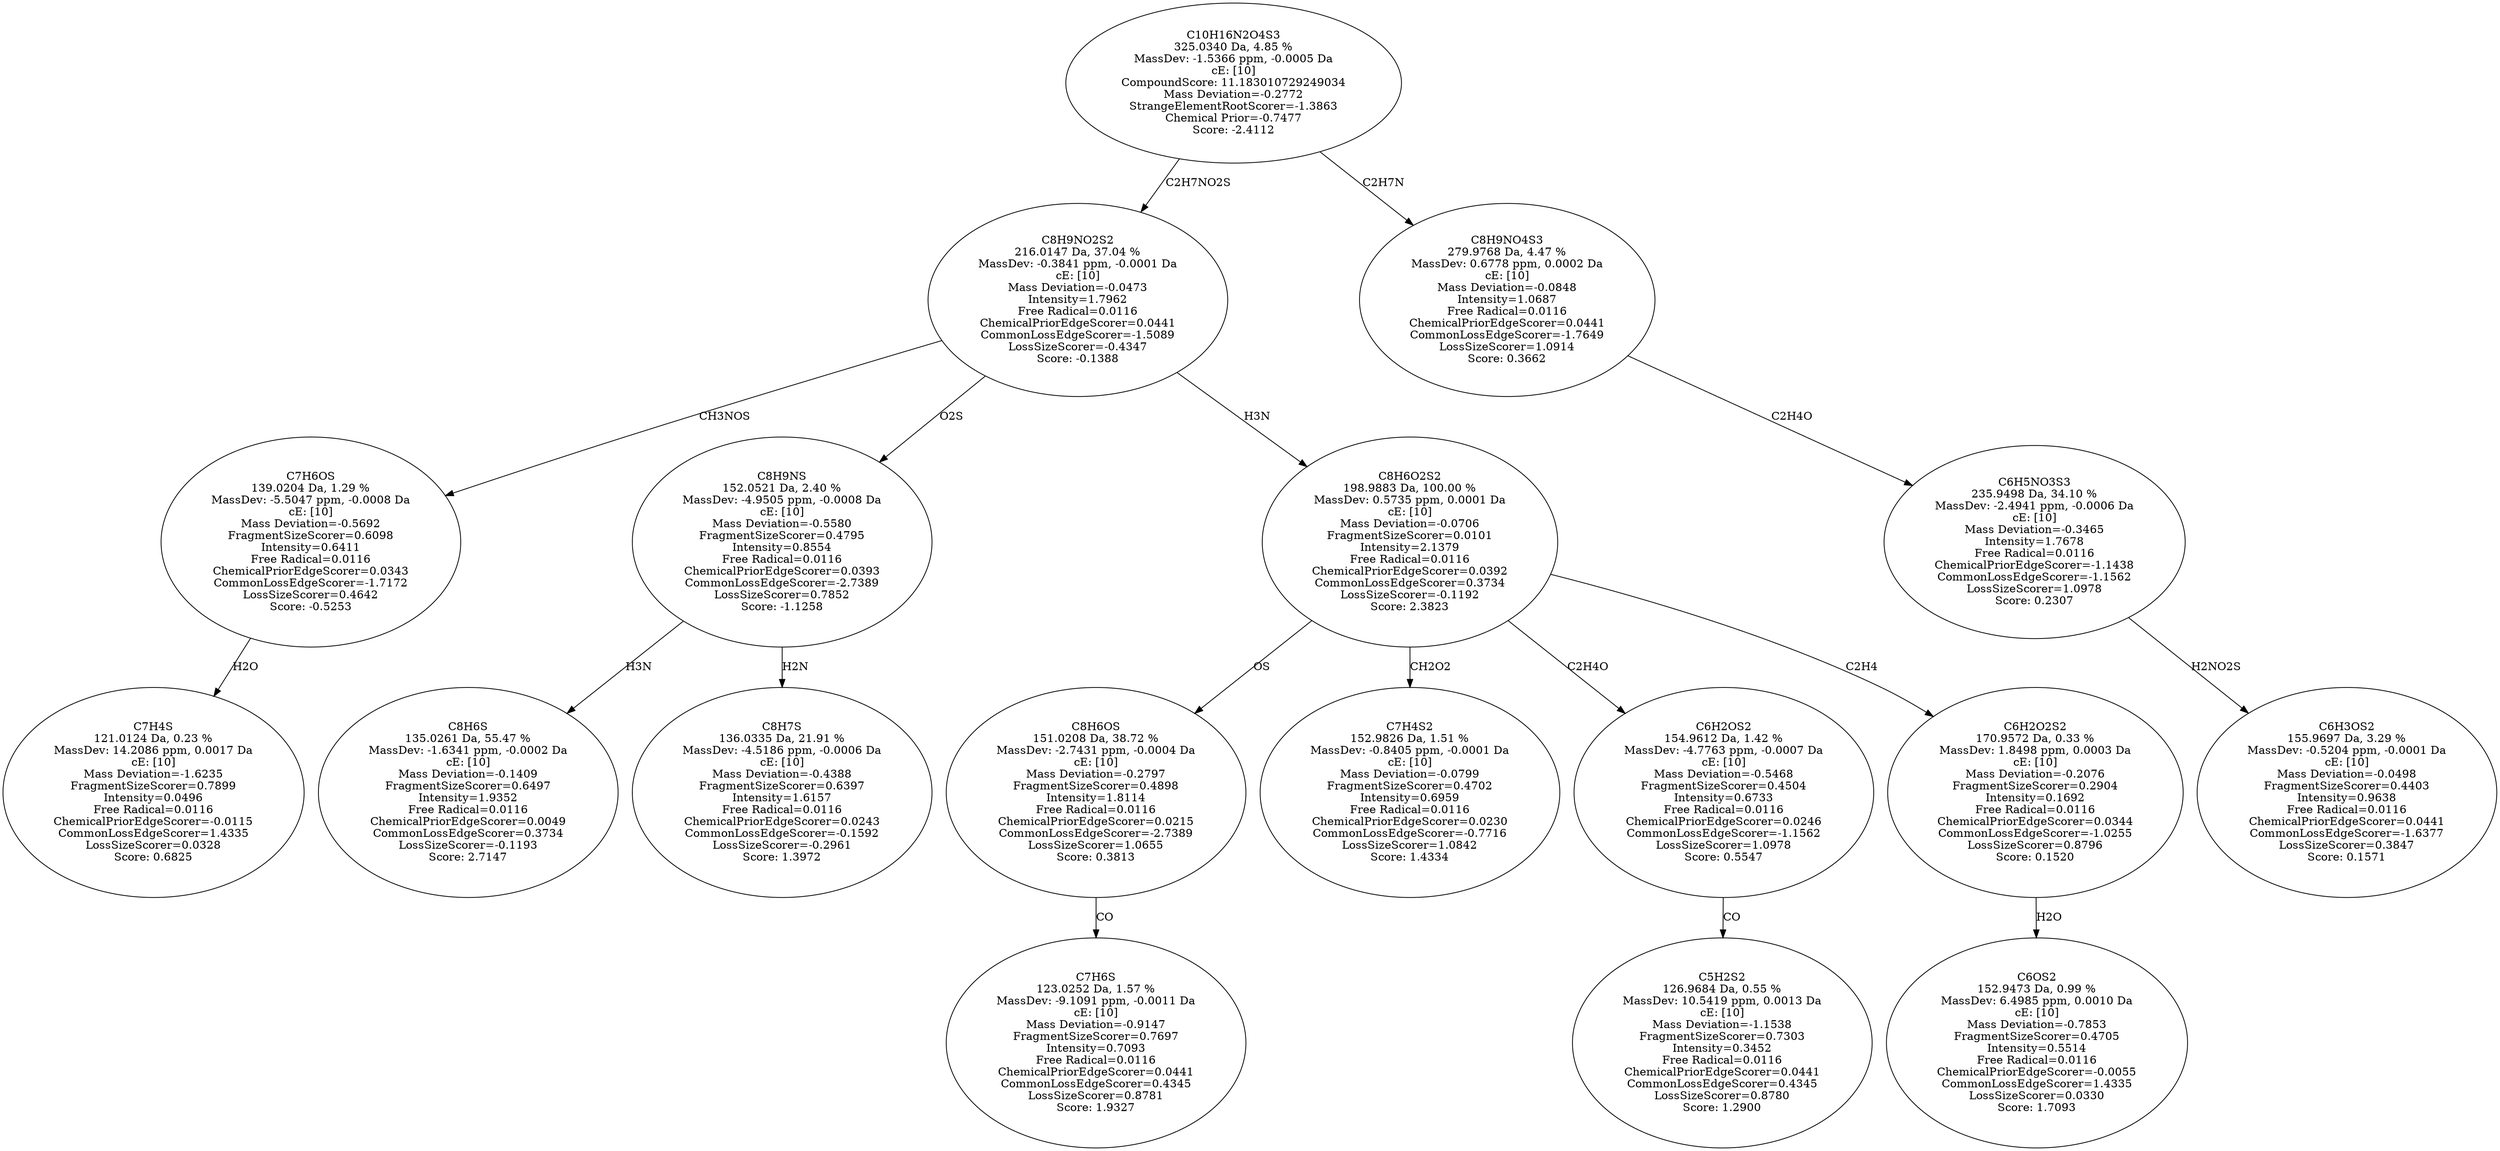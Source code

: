 strict digraph {
v1 [label="C7H4S\n121.0124 Da, 0.23 %\nMassDev: 14.2086 ppm, 0.0017 Da\ncE: [10]\nMass Deviation=-1.6235\nFragmentSizeScorer=0.7899\nIntensity=0.0496\nFree Radical=0.0116\nChemicalPriorEdgeScorer=-0.0115\nCommonLossEdgeScorer=1.4335\nLossSizeScorer=0.0328\nScore: 0.6825"];
v2 [label="C7H6OS\n139.0204 Da, 1.29 %\nMassDev: -5.5047 ppm, -0.0008 Da\ncE: [10]\nMass Deviation=-0.5692\nFragmentSizeScorer=0.6098\nIntensity=0.6411\nFree Radical=0.0116\nChemicalPriorEdgeScorer=0.0343\nCommonLossEdgeScorer=-1.7172\nLossSizeScorer=0.4642\nScore: -0.5253"];
v3 [label="C8H6S\n135.0261 Da, 55.47 %\nMassDev: -1.6341 ppm, -0.0002 Da\ncE: [10]\nMass Deviation=-0.1409\nFragmentSizeScorer=0.6497\nIntensity=1.9352\nFree Radical=0.0116\nChemicalPriorEdgeScorer=0.0049\nCommonLossEdgeScorer=0.3734\nLossSizeScorer=-0.1193\nScore: 2.7147"];
v4 [label="C8H7S\n136.0335 Da, 21.91 %\nMassDev: -4.5186 ppm, -0.0006 Da\ncE: [10]\nMass Deviation=-0.4388\nFragmentSizeScorer=0.6397\nIntensity=1.6157\nFree Radical=0.0116\nChemicalPriorEdgeScorer=0.0243\nCommonLossEdgeScorer=-0.1592\nLossSizeScorer=-0.2961\nScore: 1.3972"];
v5 [label="C8H9NS\n152.0521 Da, 2.40 %\nMassDev: -4.9505 ppm, -0.0008 Da\ncE: [10]\nMass Deviation=-0.5580\nFragmentSizeScorer=0.4795\nIntensity=0.8554\nFree Radical=0.0116\nChemicalPriorEdgeScorer=0.0393\nCommonLossEdgeScorer=-2.7389\nLossSizeScorer=0.7852\nScore: -1.1258"];
v6 [label="C7H6S\n123.0252 Da, 1.57 %\nMassDev: -9.1091 ppm, -0.0011 Da\ncE: [10]\nMass Deviation=-0.9147\nFragmentSizeScorer=0.7697\nIntensity=0.7093\nFree Radical=0.0116\nChemicalPriorEdgeScorer=0.0441\nCommonLossEdgeScorer=0.4345\nLossSizeScorer=0.8781\nScore: 1.9327"];
v7 [label="C8H6OS\n151.0208 Da, 38.72 %\nMassDev: -2.7431 ppm, -0.0004 Da\ncE: [10]\nMass Deviation=-0.2797\nFragmentSizeScorer=0.4898\nIntensity=1.8114\nFree Radical=0.0116\nChemicalPriorEdgeScorer=0.0215\nCommonLossEdgeScorer=-2.7389\nLossSizeScorer=1.0655\nScore: 0.3813"];
v8 [label="C7H4S2\n152.9826 Da, 1.51 %\nMassDev: -0.8405 ppm, -0.0001 Da\ncE: [10]\nMass Deviation=-0.0799\nFragmentSizeScorer=0.4702\nIntensity=0.6959\nFree Radical=0.0116\nChemicalPriorEdgeScorer=0.0230\nCommonLossEdgeScorer=-0.7716\nLossSizeScorer=1.0842\nScore: 1.4334"];
v9 [label="C5H2S2\n126.9684 Da, 0.55 %\nMassDev: 10.5419 ppm, 0.0013 Da\ncE: [10]\nMass Deviation=-1.1538\nFragmentSizeScorer=0.7303\nIntensity=0.3452\nFree Radical=0.0116\nChemicalPriorEdgeScorer=0.0441\nCommonLossEdgeScorer=0.4345\nLossSizeScorer=0.8780\nScore: 1.2900"];
v10 [label="C6H2OS2\n154.9612 Da, 1.42 %\nMassDev: -4.7763 ppm, -0.0007 Da\ncE: [10]\nMass Deviation=-0.5468\nFragmentSizeScorer=0.4504\nIntensity=0.6733\nFree Radical=0.0116\nChemicalPriorEdgeScorer=0.0246\nCommonLossEdgeScorer=-1.1562\nLossSizeScorer=1.0978\nScore: 0.5547"];
v11 [label="C6OS2\n152.9473 Da, 0.99 %\nMassDev: 6.4985 ppm, 0.0010 Da\ncE: [10]\nMass Deviation=-0.7853\nFragmentSizeScorer=0.4705\nIntensity=0.5514\nFree Radical=0.0116\nChemicalPriorEdgeScorer=-0.0055\nCommonLossEdgeScorer=1.4335\nLossSizeScorer=0.0330\nScore: 1.7093"];
v12 [label="C6H2O2S2\n170.9572 Da, 0.33 %\nMassDev: 1.8498 ppm, 0.0003 Da\ncE: [10]\nMass Deviation=-0.2076\nFragmentSizeScorer=0.2904\nIntensity=0.1692\nFree Radical=0.0116\nChemicalPriorEdgeScorer=0.0344\nCommonLossEdgeScorer=-1.0255\nLossSizeScorer=0.8796\nScore: 0.1520"];
v13 [label="C8H6O2S2\n198.9883 Da, 100.00 %\nMassDev: 0.5735 ppm, 0.0001 Da\ncE: [10]\nMass Deviation=-0.0706\nFragmentSizeScorer=0.0101\nIntensity=2.1379\nFree Radical=0.0116\nChemicalPriorEdgeScorer=0.0392\nCommonLossEdgeScorer=0.3734\nLossSizeScorer=-0.1192\nScore: 2.3823"];
v14 [label="C8H9NO2S2\n216.0147 Da, 37.04 %\nMassDev: -0.3841 ppm, -0.0001 Da\ncE: [10]\nMass Deviation=-0.0473\nIntensity=1.7962\nFree Radical=0.0116\nChemicalPriorEdgeScorer=0.0441\nCommonLossEdgeScorer=-1.5089\nLossSizeScorer=-0.4347\nScore: -0.1388"];
v15 [label="C6H3OS2\n155.9697 Da, 3.29 %\nMassDev: -0.5204 ppm, -0.0001 Da\ncE: [10]\nMass Deviation=-0.0498\nFragmentSizeScorer=0.4403\nIntensity=0.9638\nFree Radical=0.0116\nChemicalPriorEdgeScorer=0.0441\nCommonLossEdgeScorer=-1.6377\nLossSizeScorer=0.3847\nScore: 0.1571"];
v16 [label="C6H5NO3S3\n235.9498 Da, 34.10 %\nMassDev: -2.4941 ppm, -0.0006 Da\ncE: [10]\nMass Deviation=-0.3465\nIntensity=1.7678\nFree Radical=0.0116\nChemicalPriorEdgeScorer=-1.1438\nCommonLossEdgeScorer=-1.1562\nLossSizeScorer=1.0978\nScore: 0.2307"];
v17 [label="C8H9NO4S3\n279.9768 Da, 4.47 %\nMassDev: 0.6778 ppm, 0.0002 Da\ncE: [10]\nMass Deviation=-0.0848\nIntensity=1.0687\nFree Radical=0.0116\nChemicalPriorEdgeScorer=0.0441\nCommonLossEdgeScorer=-1.7649\nLossSizeScorer=1.0914\nScore: 0.3662"];
v18 [label="C10H16N2O4S3\n325.0340 Da, 4.85 %\nMassDev: -1.5366 ppm, -0.0005 Da\ncE: [10]\nCompoundScore: 11.183010729249034\nMass Deviation=-0.2772\nStrangeElementRootScorer=-1.3863\nChemical Prior=-0.7477\nScore: -2.4112"];
v2 -> v1 [label="H2O"];
v14 -> v2 [label="CH3NOS"];
v5 -> v3 [label="H3N"];
v5 -> v4 [label="H2N"];
v14 -> v5 [label="O2S"];
v7 -> v6 [label="CO"];
v13 -> v7 [label="OS"];
v13 -> v8 [label="CH2O2"];
v10 -> v9 [label="CO"];
v13 -> v10 [label="C2H4O"];
v12 -> v11 [label="H2O"];
v13 -> v12 [label="C2H4"];
v14 -> v13 [label="H3N"];
v18 -> v14 [label="C2H7NO2S"];
v16 -> v15 [label="H2NO2S"];
v17 -> v16 [label="C2H4O"];
v18 -> v17 [label="C2H7N"];
}